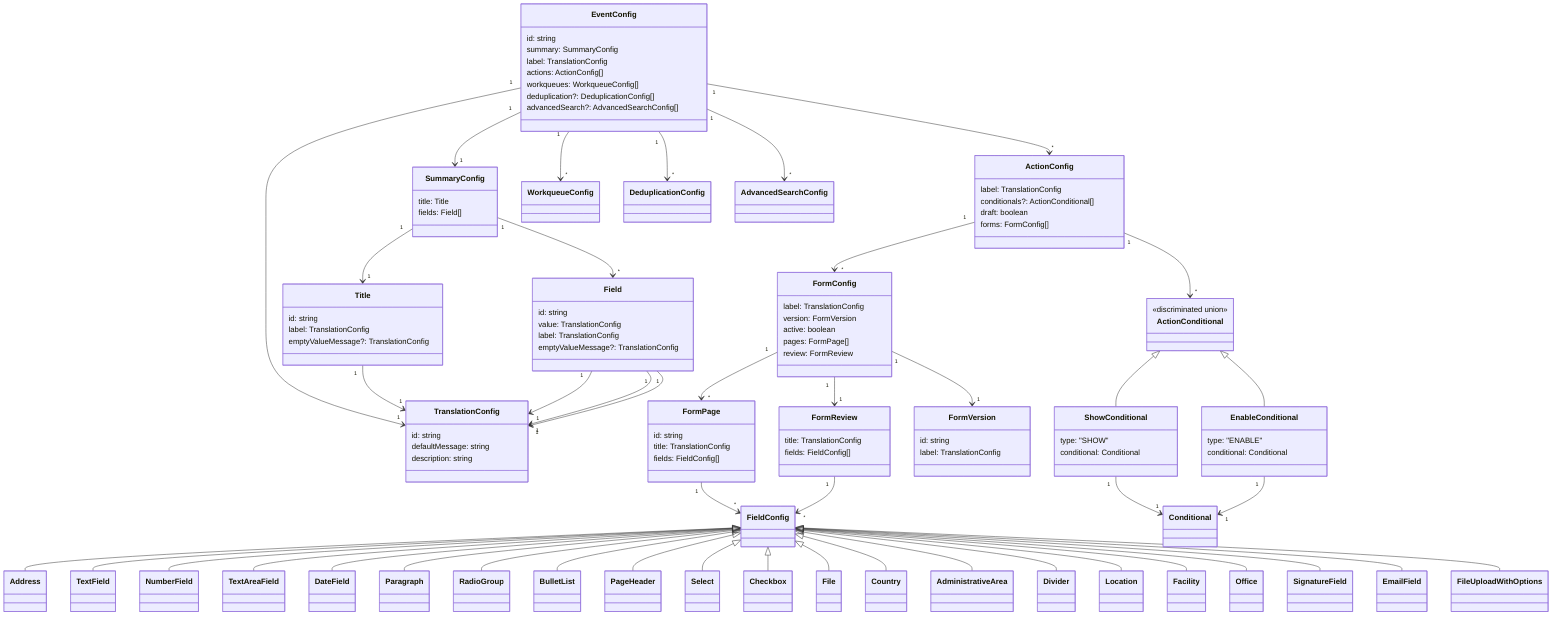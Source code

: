 classDiagram
    class EventConfig {
        id: string
        summary: SummaryConfig
        label: TranslationConfig
        actions: ActionConfig[]
        workqueues: WorkqueueConfig[]
        deduplication?: DeduplicationConfig[]
        advancedSearch?: AdvancedSearchConfig[]
    }

    class SummaryConfig {
        title: Title
        fields: Field[]
    }

    class Title {
        id: string
        label: TranslationConfig
        emptyValueMessage?: TranslationConfig
    }

    class Field {
        id: string
        value: TranslationConfig
        label: TranslationConfig
        emptyValueMessage?: TranslationConfig
    }

    class TranslationConfig {
        id: string
        defaultMessage: string
        description: string
    }

    class ActionConfig {
        label: TranslationConfig
        conditionals?: ActionConditional[]
        draft: boolean
        forms: FormConfig[]
    }

    class ActionConditional {
        <<discriminated union>>
    }

    class ShowConditional {
        type: "SHOW"
        conditional: Conditional
    }

    class EnableConditional {
        type: "ENABLE"
        conditional: Conditional
    }

    class FormConfig {
        label: TranslationConfig
        version: FormVersion
        active: boolean
        pages: FormPage[]
        review: FormReview
    }

    class FormVersion {
        id: string
        label: TranslationConfig
    }

    class FormPage {
        id: string
        title: TranslationConfig
        fields: FieldConfig[]
    }

    class FormReview {
        title: TranslationConfig
        fields: FieldConfig[]
    }

    class FieldConfig {

    }

    class Address
    class TextField
    class NumberField
    class TextAreaField
    class DateField
    class Paragraph
    class RadioGroup
    class BulletList
    class PageHeader
    class Select
    class Checkbox
    class File
    class Country
    class AdministrativeArea
    class Divider
    class Location
    class Facility
    class Office
    class SignatureField
    class EmailField
    class FileUploadWithOptions

    EventConfig "1" --> "1" SummaryConfig
    EventConfig "1" --> "1" TranslationConfig
    EventConfig "1" --> "*" ActionConfig
    EventConfig "1" --> "*" WorkqueueConfig
    EventConfig "1" --> "*" DeduplicationConfig
    EventConfig "1" --> "*" AdvancedSearchConfig

    SummaryConfig "1" --> "1" Title
    SummaryConfig "1" --> "*" Field

    Title "1" --> "1" TranslationConfig
    Field "1" --> "1" TranslationConfig
    Field "1" --> "1" TranslationConfig
    Field "1" --> "1" TranslationConfig

    ActionConfig "1" --> "*" ActionConditional
    ActionConfig "1" --> "*" FormConfig

    ActionConditional <|-- ShowConditional
    ActionConditional <|-- EnableConditional

    ShowConditional "1" --> "1" Conditional
    EnableConditional "1" --> "1" Conditional

    FormConfig "1" --> "1" FormVersion
    FormConfig "1" --> "*" FormPage
    FormConfig "1" --> "1" FormReview

    FormPage "1" --> "*" FieldConfig
    FormReview "1" --> "*" FieldConfig

    FieldConfig <|-- Address
    FieldConfig <|-- TextField
    FieldConfig <|-- NumberField
    FieldConfig <|-- TextAreaField
    FieldConfig <|-- DateField
    FieldConfig <|-- Paragraph
    FieldConfig <|-- RadioGroup
    FieldConfig <|-- BulletList
    FieldConfig <|-- PageHeader
    FieldConfig <|-- Select
    FieldConfig <|-- Checkbox
    FieldConfig <|-- File
    FieldConfig <|-- Country
    FieldConfig <|-- AdministrativeArea
    FieldConfig <|-- Divider
    FieldConfig <|-- Location
    FieldConfig <|-- Facility
    FieldConfig <|-- Office
    FieldConfig <|-- SignatureField
    FieldConfig <|-- EmailField
    FieldConfig <|-- FileUploadWithOptions